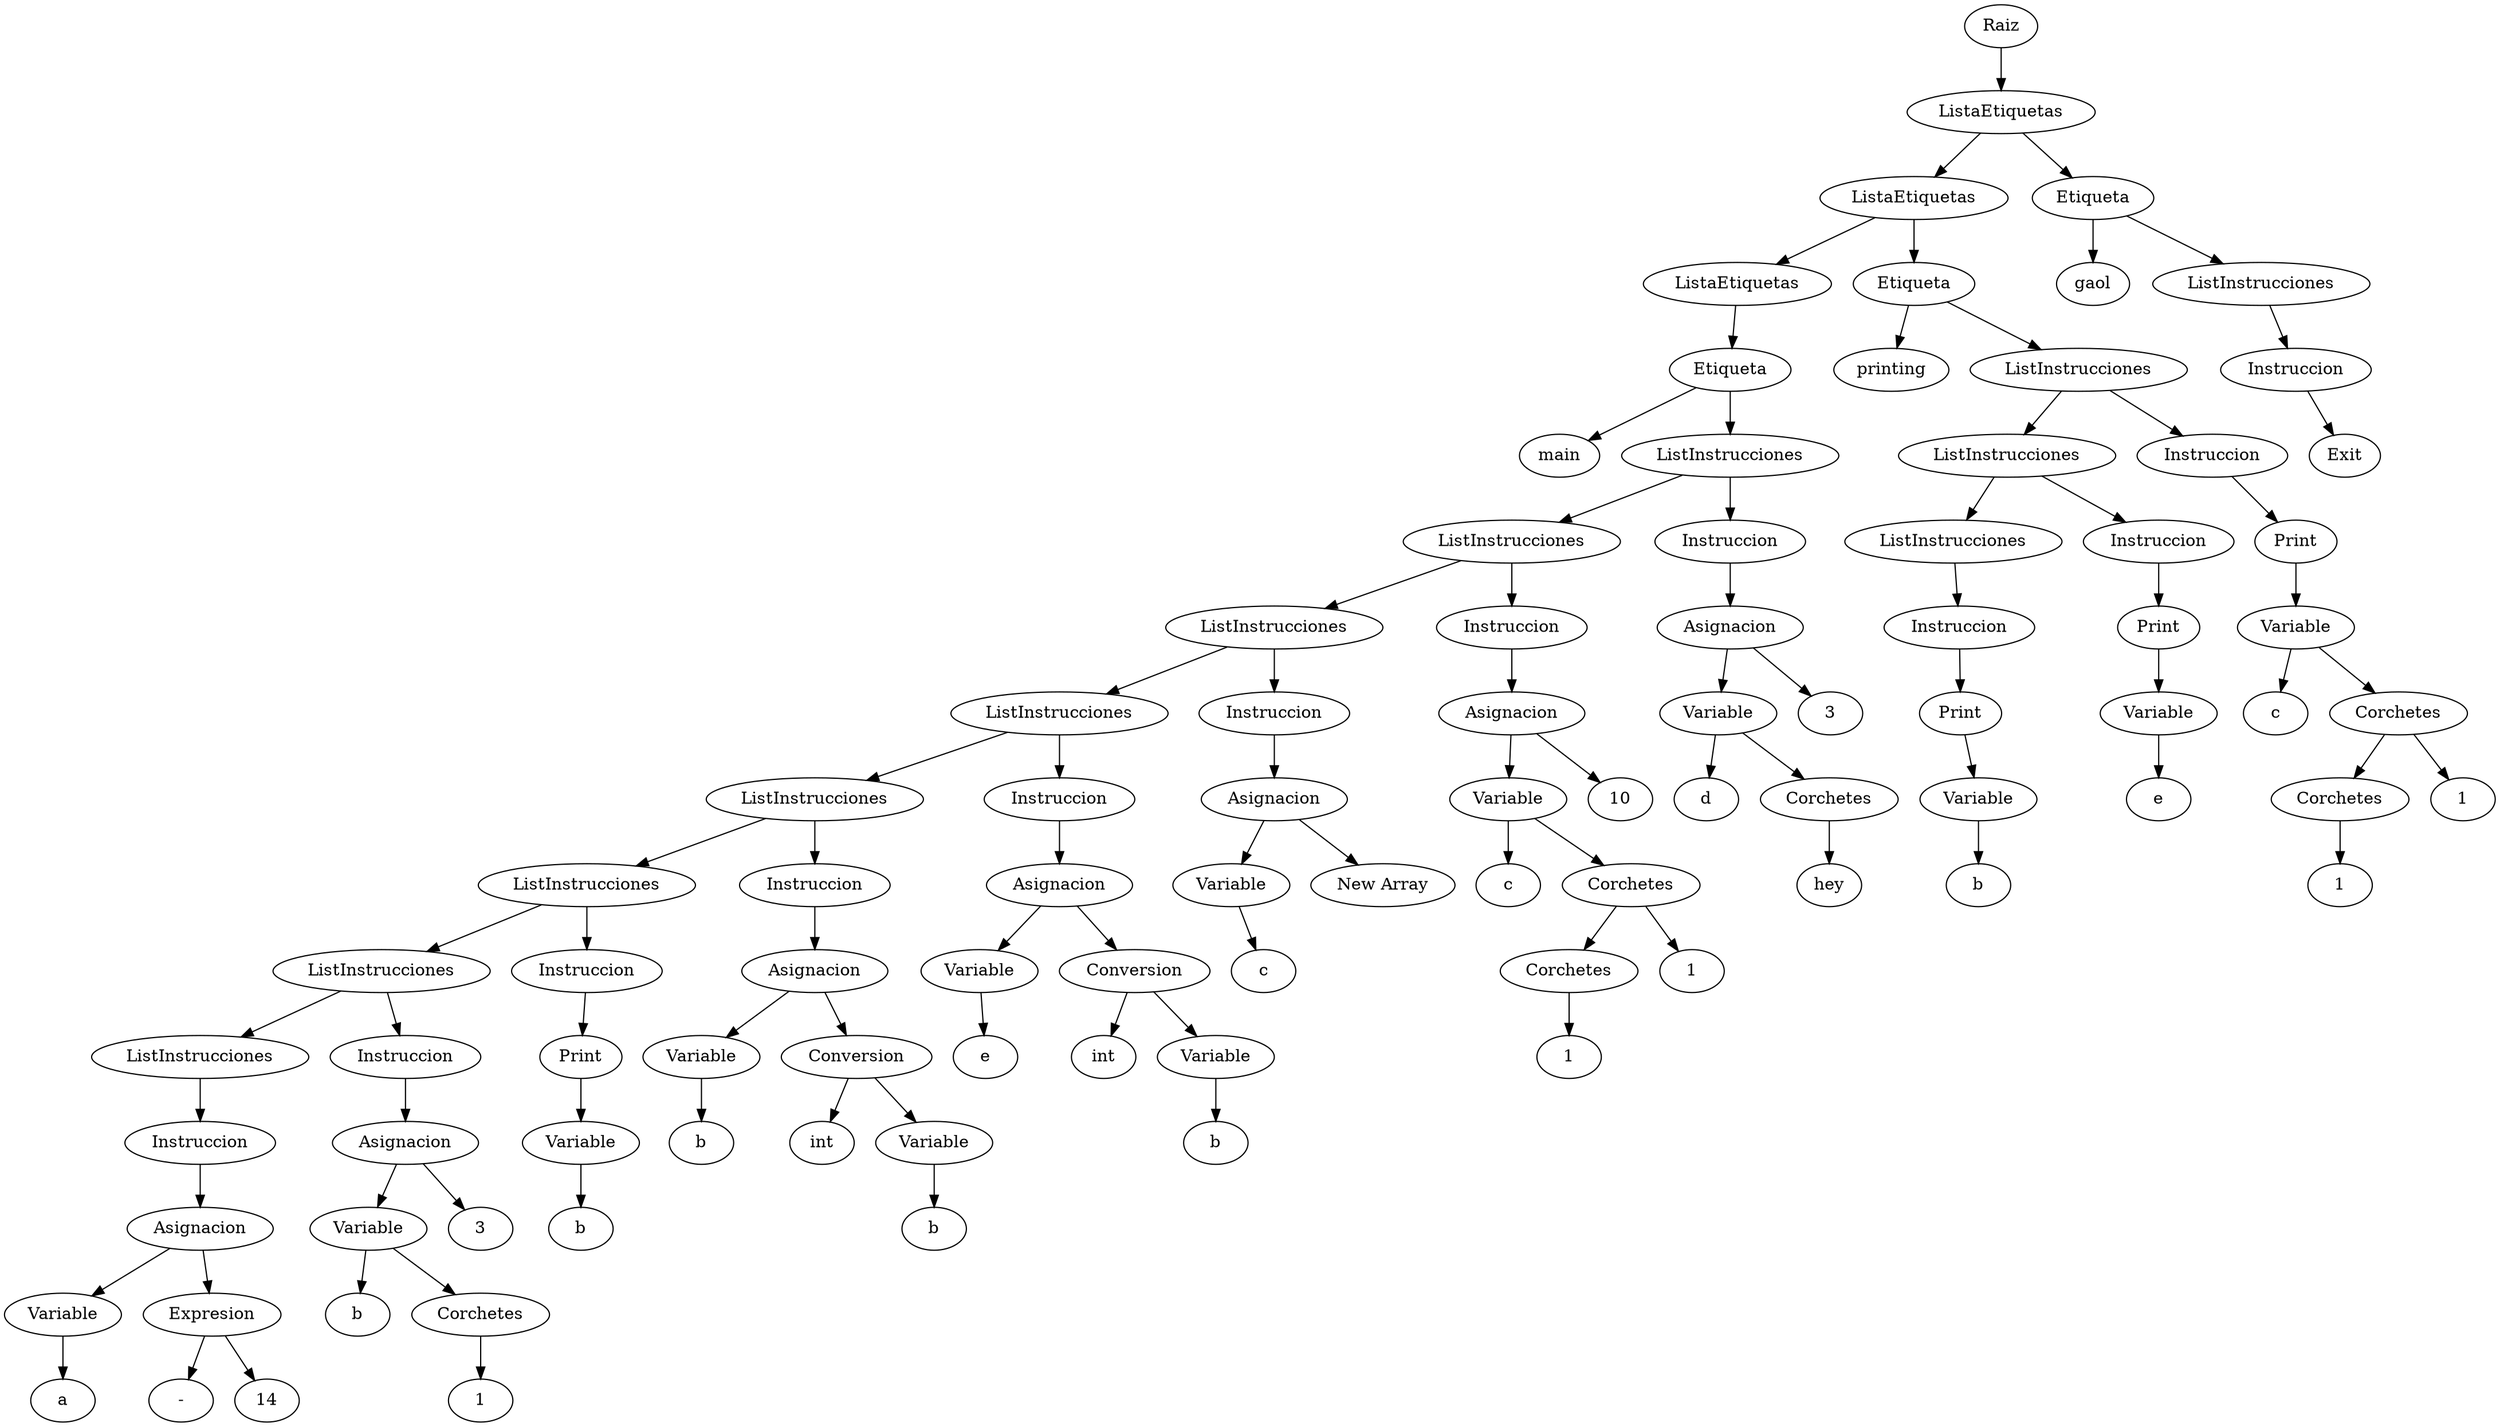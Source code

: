 digraph arbolAST{
Raiz94 [label="Raiz"];
ListaEtiquetas93 [label="ListaEtiquetas"];
ListaEtiquetas87 [label="ListaEtiquetas"];
ListaEtiquetas65 [label="ListaEtiquetas"];
Etiqueta63 [label="Etiqueta"];
ID64 [label="main"];
ListInstrucciones62 [label="ListInstrucciones"];
ListInstrucciones54 [label="ListInstrucciones"];
ListInstrucciones44 [label="ListInstrucciones"];
ListInstrucciones38 [label="ListInstrucciones"];
ListInstrucciones29 [label="ListInstrucciones"];
ListInstrucciones20 [label="ListInstrucciones"];
ListInstrucciones15 [label="ListInstrucciones"];
ListInstrucciones7 [label="ListInstrucciones"];
Instruccion6 [label="Instruccion"];
Asignacion5 [label="Asignacion"];
Variable0 [label="Variable"];
ID1 [label="a"];
Exp3 [label="Expresion"];
operador4 [label="-"];
Entero2 [label="14"];
Instruccion14 [label="Instruccion"];
Asignacion13 [label="Asignacion"];
Variable10 [label="Variable"];
ID11 [label="b"];
Corchetes9 [label="Corchetes"];
Entero8 [label="1"];
Entero12 [label="3"];
Instruccion19 [label="Instruccion"];
Print18 [label="Print"];
Variable16 [label="Variable"];
ID17 [label="b"];
Instruccion28 [label="Instruccion"];
Asignacion27 [label="Asignacion"];
Variable21 [label="Variable"];
ID22 [label="b"];
Conversion25 [label="Conversion"];
ctipo26 [label="int"];
Variable23 [label="Variable"];
ID24 [label="b"];
Instruccion37 [label="Instruccion"];
Asignacion36 [label="Asignacion"];
Variable30 [label="Variable"];
ID31 [label="e"];
Conversion34 [label="Conversion"];
ctipo35 [label="int"];
Variable32 [label="Variable"];
ID33 [label="b"];
Instruccion43 [label="Instruccion"];
Asignacion42 [label="Asignacion"];
Variable39 [label="Variable"];
ID40 [label="c"];
Array41 [label="New Array"];
Instruccion53 [label="Instruccion"];
Asignacion52 [label="Asignacion"];
Variable49 [label="Variable"];
ID50 [label="c"];
Corchetes48 [label="Corchetes"];
Corchetes46 [label="Corchetes"];
Entero45 [label="1"];
Entero47 [label="1"];
Entero51 [label="10"];
Instruccion61 [label="Instruccion"];
Asignacion60 [label="Asignacion"];
Variable57 [label="Variable"];
ID58 [label="d"];
Corchetes56 [label="Corchetes"];
Cadena55 [label="hey"];
Entero59 [label="3"];
Etiqueta85 [label="Etiqueta"];
ID86 [label="printing"];
ListInstrucciones84 [label="ListInstrucciones"];
ListInstrucciones75 [label="ListInstrucciones"];
ListInstrucciones70 [label="ListInstrucciones"];
Instruccion69 [label="Instruccion"];
Print68 [label="Print"];
Variable66 [label="Variable"];
ID67 [label="b"];
Instruccion74 [label="Instruccion"];
Print73 [label="Print"];
Variable71 [label="Variable"];
ID72 [label="e"];
Instruccion83 [label="Instruccion"];
Print82 [label="Print"];
Variable80 [label="Variable"];
ID81 [label="c"];
Corchetes79 [label="Corchetes"];
Corchetes77 [label="Corchetes"];
Entero76 [label="1"];
Entero78 [label="1"];
Etiqueta91 [label="Etiqueta"];
ID92 [label="gaol"];
ListInstrucciones90 [label="ListInstrucciones"];
Instruccion89 [label="Instruccion"];
Exit88 [label="Exit"];
Etiqueta63->ID64;
Variable0->ID1;
Asignacion5->Variable0;
Exp3->operador4;
Exp3->Entero2;
Asignacion5->Exp3;
Instruccion6->Asignacion5;
ListInstrucciones7->Instruccion6;
ListInstrucciones15->ListInstrucciones7;
Variable10->ID11;
Corchetes9->Entero8;
Variable10->Corchetes9;
Asignacion13->Variable10;
Asignacion13->Entero12;
Instruccion14->Asignacion13;
ListInstrucciones15->Instruccion14;
ListInstrucciones20->ListInstrucciones15;
Variable16->ID17;
Print18->Variable16;
Instruccion19->Print18;
ListInstrucciones20->Instruccion19;
ListInstrucciones29->ListInstrucciones20;
Variable21->ID22;
Asignacion27->Variable21;
Conversion25->ctipo26;
Variable23->ID24;
Conversion25->Variable23;
Asignacion27->Conversion25;
Instruccion28->Asignacion27;
ListInstrucciones29->Instruccion28;
ListInstrucciones38->ListInstrucciones29;
Variable30->ID31;
Asignacion36->Variable30;
Conversion34->ctipo35;
Variable32->ID33;
Conversion34->Variable32;
Asignacion36->Conversion34;
Instruccion37->Asignacion36;
ListInstrucciones38->Instruccion37;
ListInstrucciones44->ListInstrucciones38;
Variable39->ID40;
Asignacion42->Variable39;
Asignacion42->Array41;
Instruccion43->Asignacion42;
ListInstrucciones44->Instruccion43;
ListInstrucciones54->ListInstrucciones44;
Variable49->ID50;
Corchetes46->Entero45;
Corchetes48->Corchetes46;
Corchetes48->Entero47;
Variable49->Corchetes48;
Asignacion52->Variable49;
Asignacion52->Entero51;
Instruccion53->Asignacion52;
ListInstrucciones54->Instruccion53;
ListInstrucciones62->ListInstrucciones54;
Variable57->ID58;
Corchetes56->Cadena55;
Variable57->Corchetes56;
Asignacion60->Variable57;
Asignacion60->Entero59;
Instruccion61->Asignacion60;
ListInstrucciones62->Instruccion61;
Etiqueta63->ListInstrucciones62;
ListaEtiquetas65->Etiqueta63;
ListaEtiquetas87->ListaEtiquetas65;
Etiqueta85->ID86;
Variable66->ID67;
Print68->Variable66;
Instruccion69->Print68;
ListInstrucciones70->Instruccion69;
ListInstrucciones75->ListInstrucciones70;
Variable71->ID72;
Print73->Variable71;
Instruccion74->Print73;
ListInstrucciones75->Instruccion74;
ListInstrucciones84->ListInstrucciones75;
Variable80->ID81;
Corchetes77->Entero76;
Corchetes79->Corchetes77;
Corchetes79->Entero78;
Variable80->Corchetes79;
Print82->Variable80;
Instruccion83->Print82;
ListInstrucciones84->Instruccion83;
Etiqueta85->ListInstrucciones84;
ListaEtiquetas87->Etiqueta85;
ListaEtiquetas93->ListaEtiquetas87;
Etiqueta91->ID92;
Instruccion89->Exit88;
ListInstrucciones90->Instruccion89;
Etiqueta91->ListInstrucciones90;
ListaEtiquetas93->Etiqueta91;
Raiz94->ListaEtiquetas93;
}
